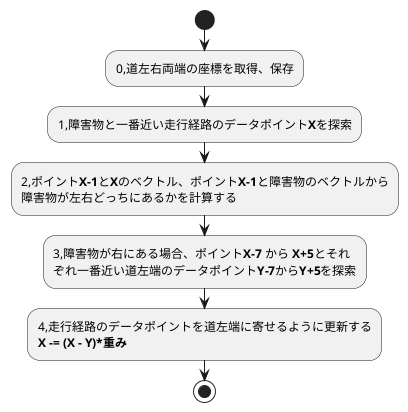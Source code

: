 @startuml

start
:0,道左右両端の座標を取得、保存;
:1,障害物と一番近い走行経路のデータポイント**X**を探索;
:2,ポイント**X-1**と**X**のベクトル、ポイント**X-1**と障害物のベクトルから
障害物が左右どっちにあるかを計算する;
:3,障害物が右にある場合、ポイント**X-7** から **X+5**とそれ
ぞれ一番近い道左端のデータポイント**Y-7**から**Y+5**を探索;
:4,走行経路のデータポイントを道左端に寄せるように更新する
**X -= (X - Y)*重み**;
stop


@enduml